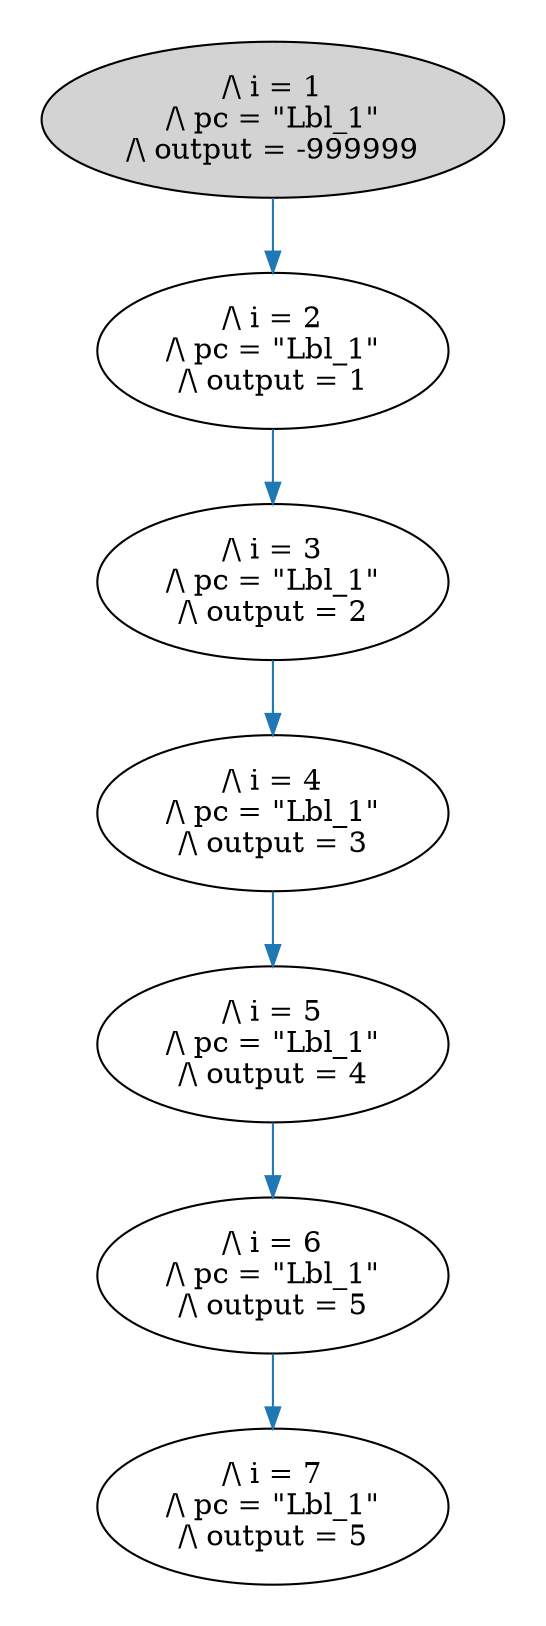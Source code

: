 strict digraph DiskGraph {
edge [colorscheme="paired12"]
nodesep=0.35;
subgraph cluster_graph {
color="white";
2819445686282329751 [label="/\\ i = 1\n/\\ pc = \"Lbl_1\"\n/\\ output = -999999",style = filled]
2819445686282329751 -> 4622313843704532129 [label="",color="2",fontcolor="2"];
4622313843704532129 [label="/\\ i = 2\n/\\ pc = \"Lbl_1\"\n/\\ output = 1"];
4622313843704532129 -> 4480947219242786285 [label="",color="2",fontcolor="2"];
4480947219242786285 [label="/\\ i = 3\n/\\ pc = \"Lbl_1\"\n/\\ output = 2"];
4480947219242786285 -> 5867101632899528759 [label="",color="2",fontcolor="2"];
5867101632899528759 [label="/\\ i = 4\n/\\ pc = \"Lbl_1\"\n/\\ output = 3"];
5867101632899528759 -> -6495217982932451100 [label="",color="2",fontcolor="2"];
-6495217982932451100 [label="/\\ i = 5\n/\\ pc = \"Lbl_1\"\n/\\ output = 4"];
-6495217982932451100 -> -5946816678079882577 [label="",color="2",fontcolor="2"];
-5946816678079882577 [label="/\\ i = 6\n/\\ pc = \"Lbl_1\"\n/\\ output = 5"];
-5946816678079882577 -> -1580347831055239791 [label="",color="2",fontcolor="2"];
-1580347831055239791 [label="/\\ i = 7\n/\\ pc = \"Lbl_1\"\n/\\ output = 5"];
{rank = same; 2819445686282329751;}
{rank = same; 4622313843704532129;}
{rank = same; 4480947219242786285;}
{rank = same; 5867101632899528759;}
{rank = same; -6495217982932451100;}
{rank = same; -5946816678079882577;}
}
}